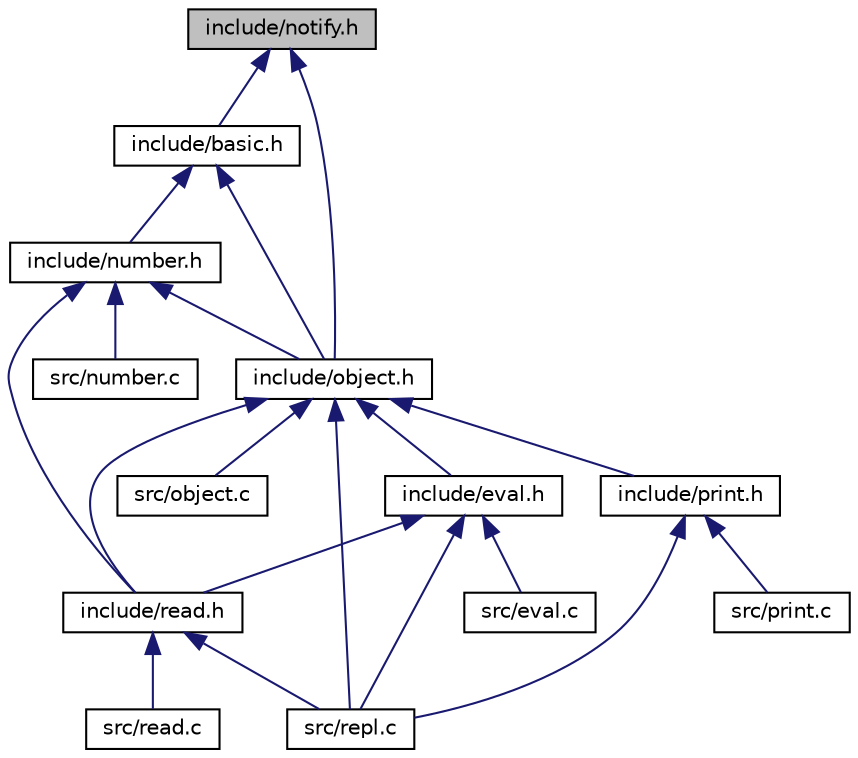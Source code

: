 digraph "include/notify.h"
{
  edge [fontname="Helvetica",fontsize="10",labelfontname="Helvetica",labelfontsize="10"];
  node [fontname="Helvetica",fontsize="10",shape=record];
  Node1 [label="include/notify.h",height=0.2,width=0.4,color="black", fillcolor="grey75", style="filled", fontcolor="black"];
  Node1 -> Node2 [dir="back",color="midnightblue",fontsize="10",style="solid",fontname="Helvetica"];
  Node2 [label="include/basic.h",height=0.2,width=0.4,color="black", fillcolor="white", style="filled",URL="$basic_8h.html",tooltip="Basic types. "];
  Node2 -> Node3 [dir="back",color="midnightblue",fontsize="10",style="solid",fontname="Helvetica"];
  Node3 [label="include/number.h",height=0.2,width=0.4,color="black", fillcolor="white", style="filled",URL="$number_8h.html",tooltip="Number handling. "];
  Node3 -> Node4 [dir="back",color="midnightblue",fontsize="10",style="solid",fontname="Helvetica"];
  Node4 [label="include/object.h",height=0.2,width=0.4,color="black", fillcolor="white", style="filled",URL="$object_8h.html",tooltip="Object definition for SFS. "];
  Node4 -> Node5 [dir="back",color="midnightblue",fontsize="10",style="solid",fontname="Helvetica"];
  Node5 [label="include/eval.h",height=0.2,width=0.4,color="black", fillcolor="white", style="filled",URL="$eval_8h.html",tooltip="Evaluation stuff for SFS. "];
  Node5 -> Node6 [dir="back",color="midnightblue",fontsize="10",style="solid",fontname="Helvetica"];
  Node6 [label="include/read.h",height=0.2,width=0.4,color="black", fillcolor="white", style="filled",URL="$read_8h.html",tooltip="Read routine for SFS. "];
  Node6 -> Node7 [dir="back",color="midnightblue",fontsize="10",style="solid",fontname="Helvetica"];
  Node7 [label="src/read.c",height=0.2,width=0.4,color="black", fillcolor="white", style="filled",URL="$read_8c.html",tooltip="Read routine for SFS. "];
  Node6 -> Node8 [dir="back",color="midnightblue",fontsize="10",style="solid",fontname="Helvetica"];
  Node8 [label="src/repl.c",height=0.2,width=0.4,color="black", fillcolor="white", style="filled",URL="$repl_8c.html",tooltip="Boucle principale interpréteur scheme. "];
  Node5 -> Node9 [dir="back",color="midnightblue",fontsize="10",style="solid",fontname="Helvetica"];
  Node9 [label="src/eval.c",height=0.2,width=0.4,color="black", fillcolor="white", style="filled",URL="$eval_8c.html",tooltip="Outils d&#39;évaluation pour interpréteurs et d&#39;autres utilitaires. "];
  Node5 -> Node8 [dir="back",color="midnightblue",fontsize="10",style="solid",fontname="Helvetica"];
  Node4 -> Node10 [dir="back",color="midnightblue",fontsize="10",style="solid",fontname="Helvetica"];
  Node10 [label="include/print.h",height=0.2,width=0.4,color="black", fillcolor="white", style="filled",URL="$print_8h.html",tooltip="Printing stuff for SFS. "];
  Node10 -> Node11 [dir="back",color="midnightblue",fontsize="10",style="solid",fontname="Helvetica"];
  Node11 [label="src/print.c",height=0.2,width=0.4,color="black", fillcolor="white", style="filled",URL="$print_8c.html",tooltip="Printing stuff for SFS. "];
  Node10 -> Node8 [dir="back",color="midnightblue",fontsize="10",style="solid",fontname="Helvetica"];
  Node4 -> Node6 [dir="back",color="midnightblue",fontsize="10",style="solid",fontname="Helvetica"];
  Node4 -> Node12 [dir="back",color="midnightblue",fontsize="10",style="solid",fontname="Helvetica"];
  Node12 [label="src/object.c",height=0.2,width=0.4,color="black", fillcolor="white", style="filled",URL="$object_8c.html",tooltip="Fonctions relatives à la structure object. "];
  Node4 -> Node8 [dir="back",color="midnightblue",fontsize="10",style="solid",fontname="Helvetica"];
  Node3 -> Node6 [dir="back",color="midnightblue",fontsize="10",style="solid",fontname="Helvetica"];
  Node3 -> Node13 [dir="back",color="midnightblue",fontsize="10",style="solid",fontname="Helvetica"];
  Node13 [label="src/number.c",height=0.2,width=0.4,color="black", fillcolor="white", style="filled",URL="$number_8c.html",tooltip="ensemble de fonctions relatives au type num. "];
  Node2 -> Node4 [dir="back",color="midnightblue",fontsize="10",style="solid",fontname="Helvetica"];
  Node1 -> Node4 [dir="back",color="midnightblue",fontsize="10",style="solid",fontname="Helvetica"];
}
